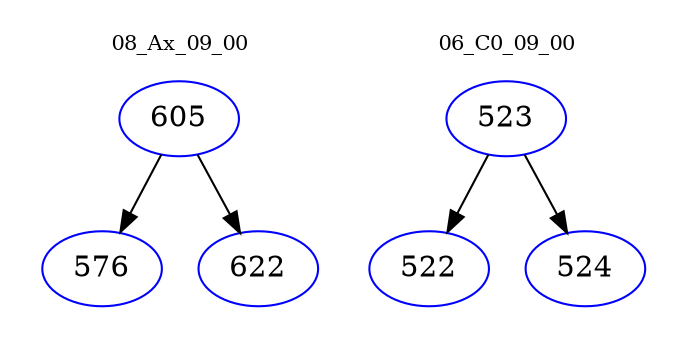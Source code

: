 digraph{
subgraph cluster_0 {
color = white
label = "08_Ax_09_00";
fontsize=10;
T0_605 [label="605", color="blue"]
T0_605 -> T0_576 [color="black"]
T0_576 [label="576", color="blue"]
T0_605 -> T0_622 [color="black"]
T0_622 [label="622", color="blue"]
}
subgraph cluster_1 {
color = white
label = "06_C0_09_00";
fontsize=10;
T1_523 [label="523", color="blue"]
T1_523 -> T1_522 [color="black"]
T1_522 [label="522", color="blue"]
T1_523 -> T1_524 [color="black"]
T1_524 [label="524", color="blue"]
}
}
